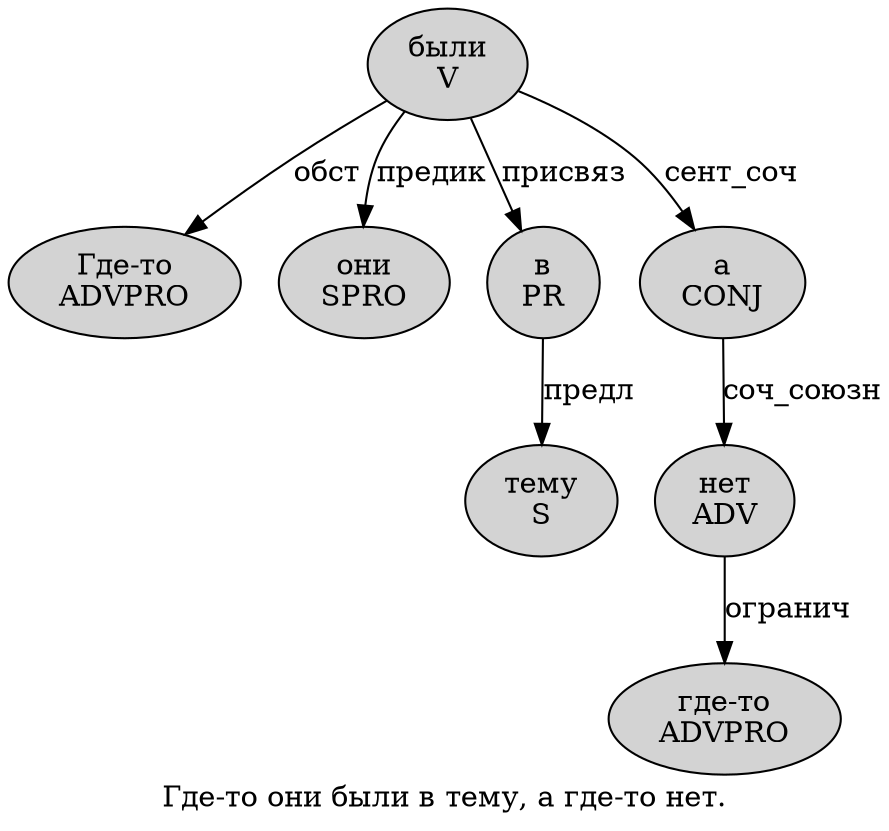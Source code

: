 digraph SENTENCE_2632 {
	graph [label="Где-то они были в тему, а где-то нет."]
	node [style=filled]
		0 [label="Где-то
ADVPRO" color="" fillcolor=lightgray penwidth=1 shape=ellipse]
		1 [label="они
SPRO" color="" fillcolor=lightgray penwidth=1 shape=ellipse]
		2 [label="были
V" color="" fillcolor=lightgray penwidth=1 shape=ellipse]
		3 [label="в
PR" color="" fillcolor=lightgray penwidth=1 shape=ellipse]
		4 [label="тему
S" color="" fillcolor=lightgray penwidth=1 shape=ellipse]
		6 [label="а
CONJ" color="" fillcolor=lightgray penwidth=1 shape=ellipse]
		7 [label="где-то
ADVPRO" color="" fillcolor=lightgray penwidth=1 shape=ellipse]
		8 [label="нет
ADV" color="" fillcolor=lightgray penwidth=1 shape=ellipse]
			3 -> 4 [label="предл"]
			6 -> 8 [label="соч_союзн"]
			8 -> 7 [label="огранич"]
			2 -> 0 [label="обст"]
			2 -> 1 [label="предик"]
			2 -> 3 [label="присвяз"]
			2 -> 6 [label="сент_соч"]
}